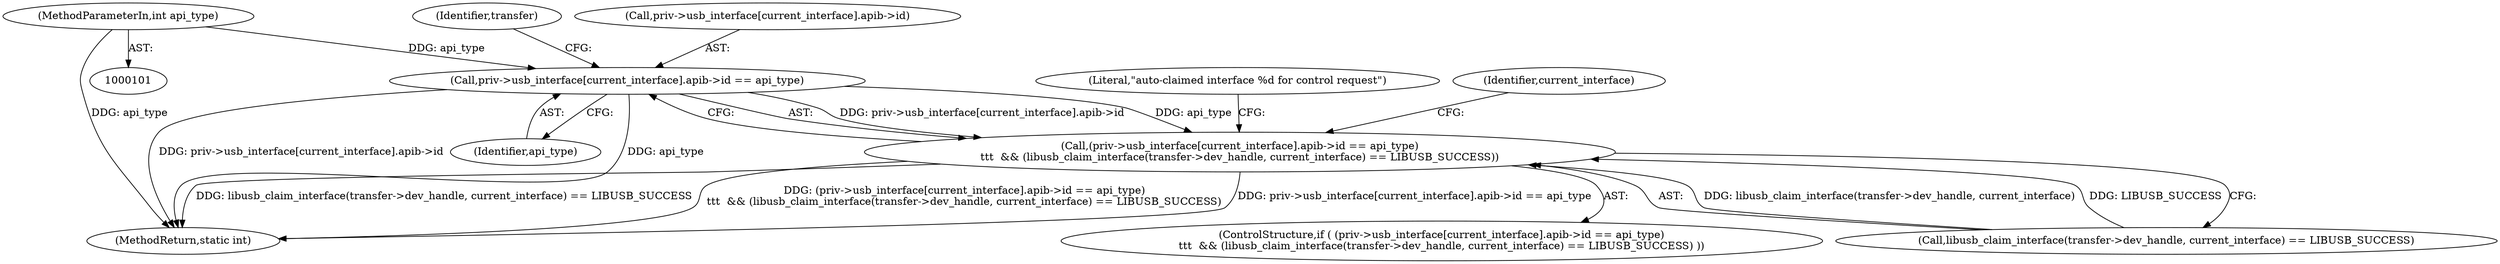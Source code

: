 digraph "0_Chrome_ac149a8d4371c0e01e0934fdd57b09e86f96b5b9_9@array" {
"1000168" [label="(Call,priv->usb_interface[current_interface].apib->id == api_type)"];
"1000104" [label="(MethodParameterIn,int api_type)"];
"1000167" [label="(Call,(priv->usb_interface[current_interface].apib->id == api_type)\n\t\t\t  && (libusb_claim_interface(transfer->dev_handle, current_interface) == LIBUSB_SUCCESS))"];
"1000246" [label="(MethodReturn,static int)"];
"1000179" [label="(Call,libusb_claim_interface(transfer->dev_handle, current_interface) == LIBUSB_SUCCESS)"];
"1000188" [label="(Literal,\"auto-claimed interface %d for control request\")"];
"1000104" [label="(MethodParameterIn,int api_type)"];
"1000166" [label="(ControlStructure,if ( (priv->usb_interface[current_interface].apib->id == api_type)\n\t\t\t  && (libusb_claim_interface(transfer->dev_handle, current_interface) == LIBUSB_SUCCESS) ))"];
"1000164" [label="(Identifier,current_interface)"];
"1000168" [label="(Call,priv->usb_interface[current_interface].apib->id == api_type)"];
"1000169" [label="(Call,priv->usb_interface[current_interface].apib->id)"];
"1000182" [label="(Identifier,transfer)"];
"1000178" [label="(Identifier,api_type)"];
"1000167" [label="(Call,(priv->usb_interface[current_interface].apib->id == api_type)\n\t\t\t  && (libusb_claim_interface(transfer->dev_handle, current_interface) == LIBUSB_SUCCESS))"];
"1000168" -> "1000167"  [label="AST: "];
"1000168" -> "1000178"  [label="CFG: "];
"1000169" -> "1000168"  [label="AST: "];
"1000178" -> "1000168"  [label="AST: "];
"1000182" -> "1000168"  [label="CFG: "];
"1000167" -> "1000168"  [label="CFG: "];
"1000168" -> "1000246"  [label="DDG: priv->usb_interface[current_interface].apib->id"];
"1000168" -> "1000246"  [label="DDG: api_type"];
"1000168" -> "1000167"  [label="DDG: priv->usb_interface[current_interface].apib->id"];
"1000168" -> "1000167"  [label="DDG: api_type"];
"1000104" -> "1000168"  [label="DDG: api_type"];
"1000104" -> "1000101"  [label="AST: "];
"1000104" -> "1000246"  [label="DDG: api_type"];
"1000167" -> "1000166"  [label="AST: "];
"1000167" -> "1000179"  [label="CFG: "];
"1000179" -> "1000167"  [label="AST: "];
"1000188" -> "1000167"  [label="CFG: "];
"1000164" -> "1000167"  [label="CFG: "];
"1000167" -> "1000246"  [label="DDG: priv->usb_interface[current_interface].apib->id == api_type"];
"1000167" -> "1000246"  [label="DDG: libusb_claim_interface(transfer->dev_handle, current_interface) == LIBUSB_SUCCESS"];
"1000167" -> "1000246"  [label="DDG: (priv->usb_interface[current_interface].apib->id == api_type)\n\t\t\t  && (libusb_claim_interface(transfer->dev_handle, current_interface) == LIBUSB_SUCCESS)"];
"1000179" -> "1000167"  [label="DDG: libusb_claim_interface(transfer->dev_handle, current_interface)"];
"1000179" -> "1000167"  [label="DDG: LIBUSB_SUCCESS"];
}
